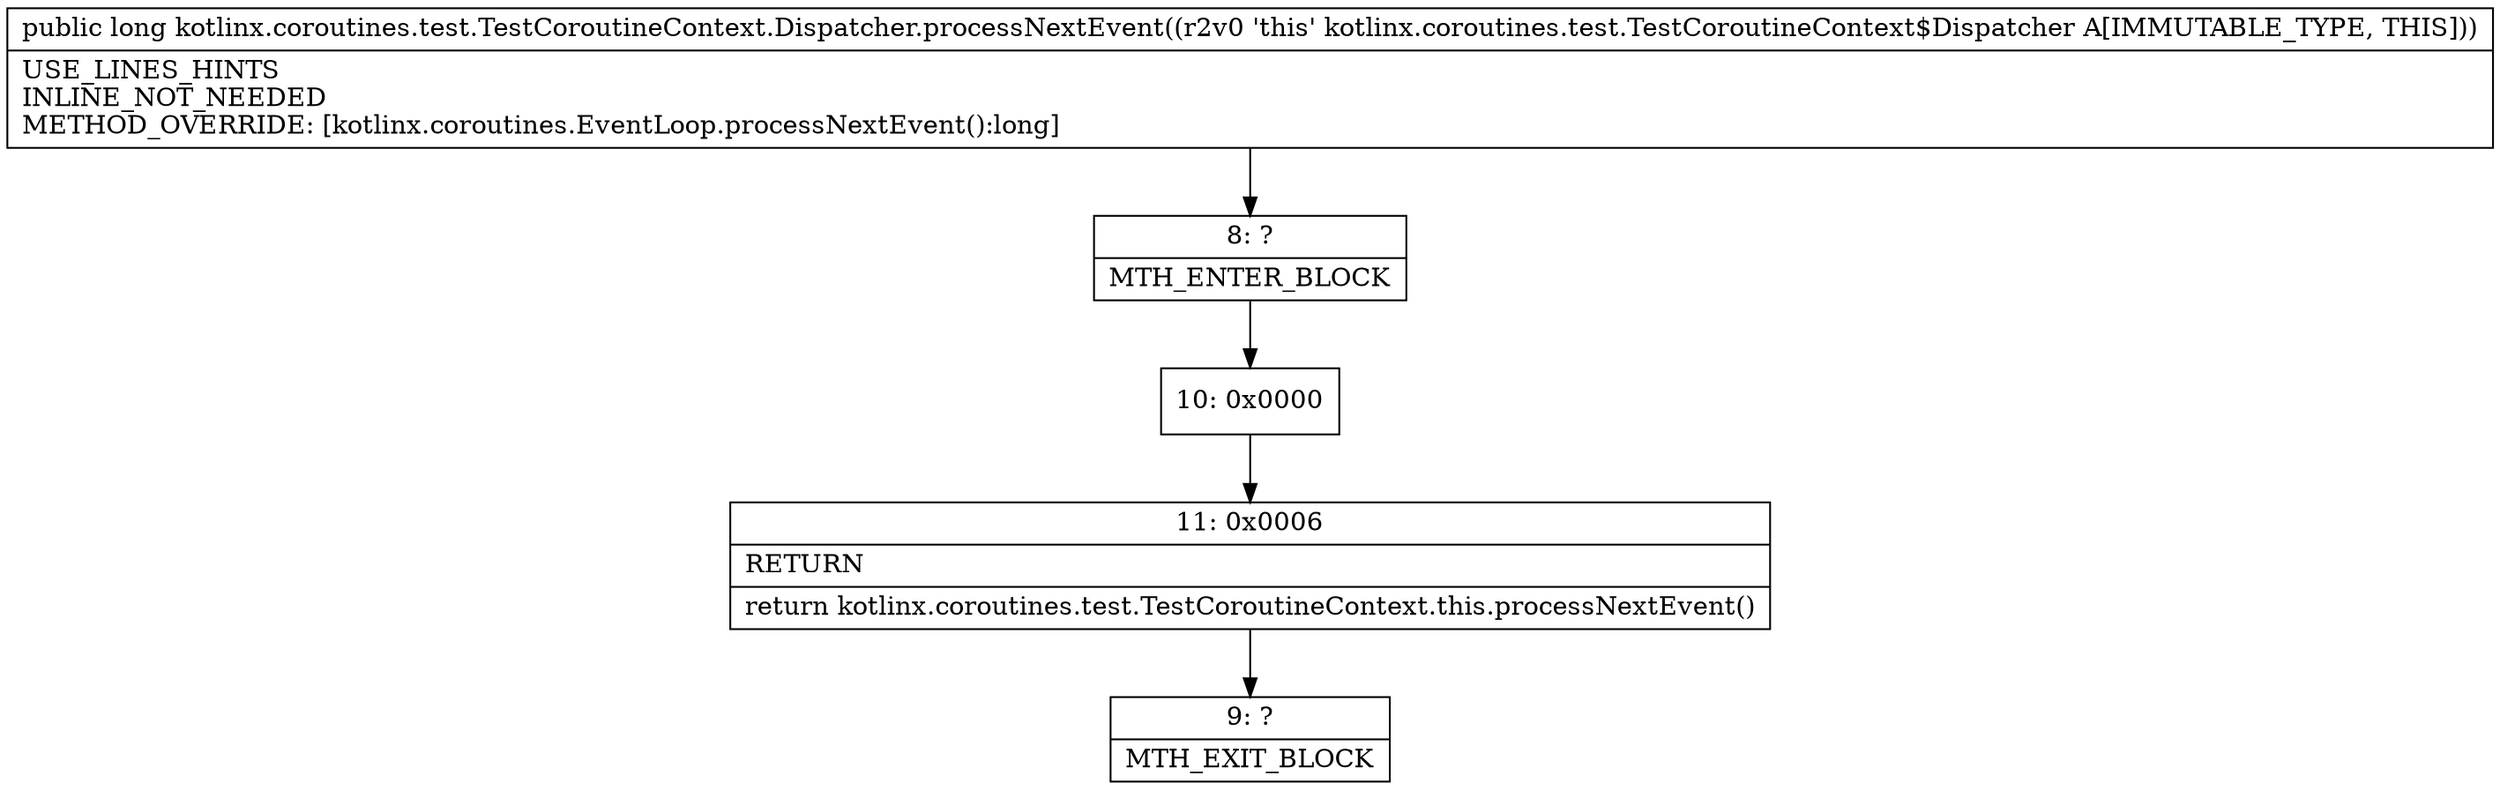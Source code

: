 digraph "CFG forkotlinx.coroutines.test.TestCoroutineContext.Dispatcher.processNextEvent()J" {
Node_8 [shape=record,label="{8\:\ ?|MTH_ENTER_BLOCK\l}"];
Node_10 [shape=record,label="{10\:\ 0x0000}"];
Node_11 [shape=record,label="{11\:\ 0x0006|RETURN\l|return kotlinx.coroutines.test.TestCoroutineContext.this.processNextEvent()\l}"];
Node_9 [shape=record,label="{9\:\ ?|MTH_EXIT_BLOCK\l}"];
MethodNode[shape=record,label="{public long kotlinx.coroutines.test.TestCoroutineContext.Dispatcher.processNextEvent((r2v0 'this' kotlinx.coroutines.test.TestCoroutineContext$Dispatcher A[IMMUTABLE_TYPE, THIS]))  | USE_LINES_HINTS\lINLINE_NOT_NEEDED\lMETHOD_OVERRIDE: [kotlinx.coroutines.EventLoop.processNextEvent():long]\l}"];
MethodNode -> Node_8;Node_8 -> Node_10;
Node_10 -> Node_11;
Node_11 -> Node_9;
}

